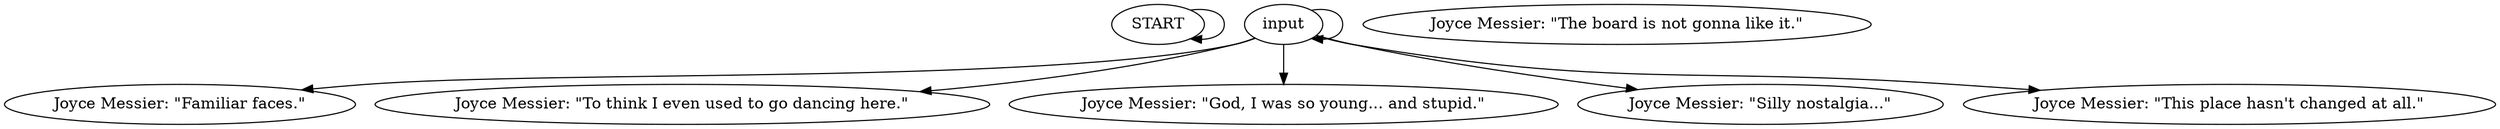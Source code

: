 # VILLAGE / JOYCE barks
# Joyce barks for when she's in the village.
#
#I dared not to move it to her actual folder, cause it's already been inputted and I didn't wanna fuck it up.
# ==================================================
digraph G {
	  0 [label="START"];
	  1 [label="input"];
	  2 [label="Joyce Messier: \"The board is not gonna like it.\""];
	  3 [label="Joyce Messier: \"Familiar faces.\""];
	  4 [label="Joyce Messier: \"To think I even used to go dancing here.\""];
	  5 [label="Joyce Messier: \"God, I was so young... and stupid.\""];
	  6 [label="Joyce Messier: \"Silly nostalgia...\""];
	  7 [label="Joyce Messier: \"This place hasn't changed at all.\""];
	  0 -> 0
	  1 -> 1
	  1 -> 3
	  1 -> 4
	  1 -> 5
	  1 -> 6
	  1 -> 7
}

